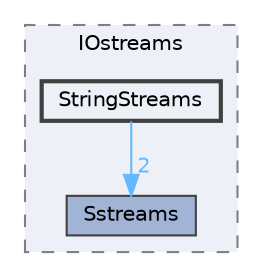 digraph "src/OpenFOAM/db/IOstreams/StringStreams"
{
 // LATEX_PDF_SIZE
  bgcolor="transparent";
  edge [fontname=Helvetica,fontsize=10,labelfontname=Helvetica,labelfontsize=10];
  node [fontname=Helvetica,fontsize=10,shape=box,height=0.2,width=0.4];
  compound=true
  subgraph clusterdir_466e4f5b4cc1582939ab4ceba36098d8 {
    graph [ bgcolor="#edf0f7", pencolor="grey50", label="IOstreams", fontname=Helvetica,fontsize=10 style="filled,dashed", URL="dir_466e4f5b4cc1582939ab4ceba36098d8.html",tooltip=""]
  dir_05a8697d464c96d3323cd908b61b5361 [label="Sstreams", fillcolor="#a2b4d6", color="grey25", style="filled", URL="dir_05a8697d464c96d3323cd908b61b5361.html",tooltip=""];
  dir_95c01b25932f381214b36aebb1c4e15e [label="StringStreams", fillcolor="#edf0f7", color="grey25", style="filled,bold", URL="dir_95c01b25932f381214b36aebb1c4e15e.html",tooltip=""];
  }
  dir_95c01b25932f381214b36aebb1c4e15e->dir_05a8697d464c96d3323cd908b61b5361 [headlabel="2", labeldistance=1.5 headhref="dir_003793_003741.html" href="dir_003793_003741.html" color="steelblue1" fontcolor="steelblue1"];
}
